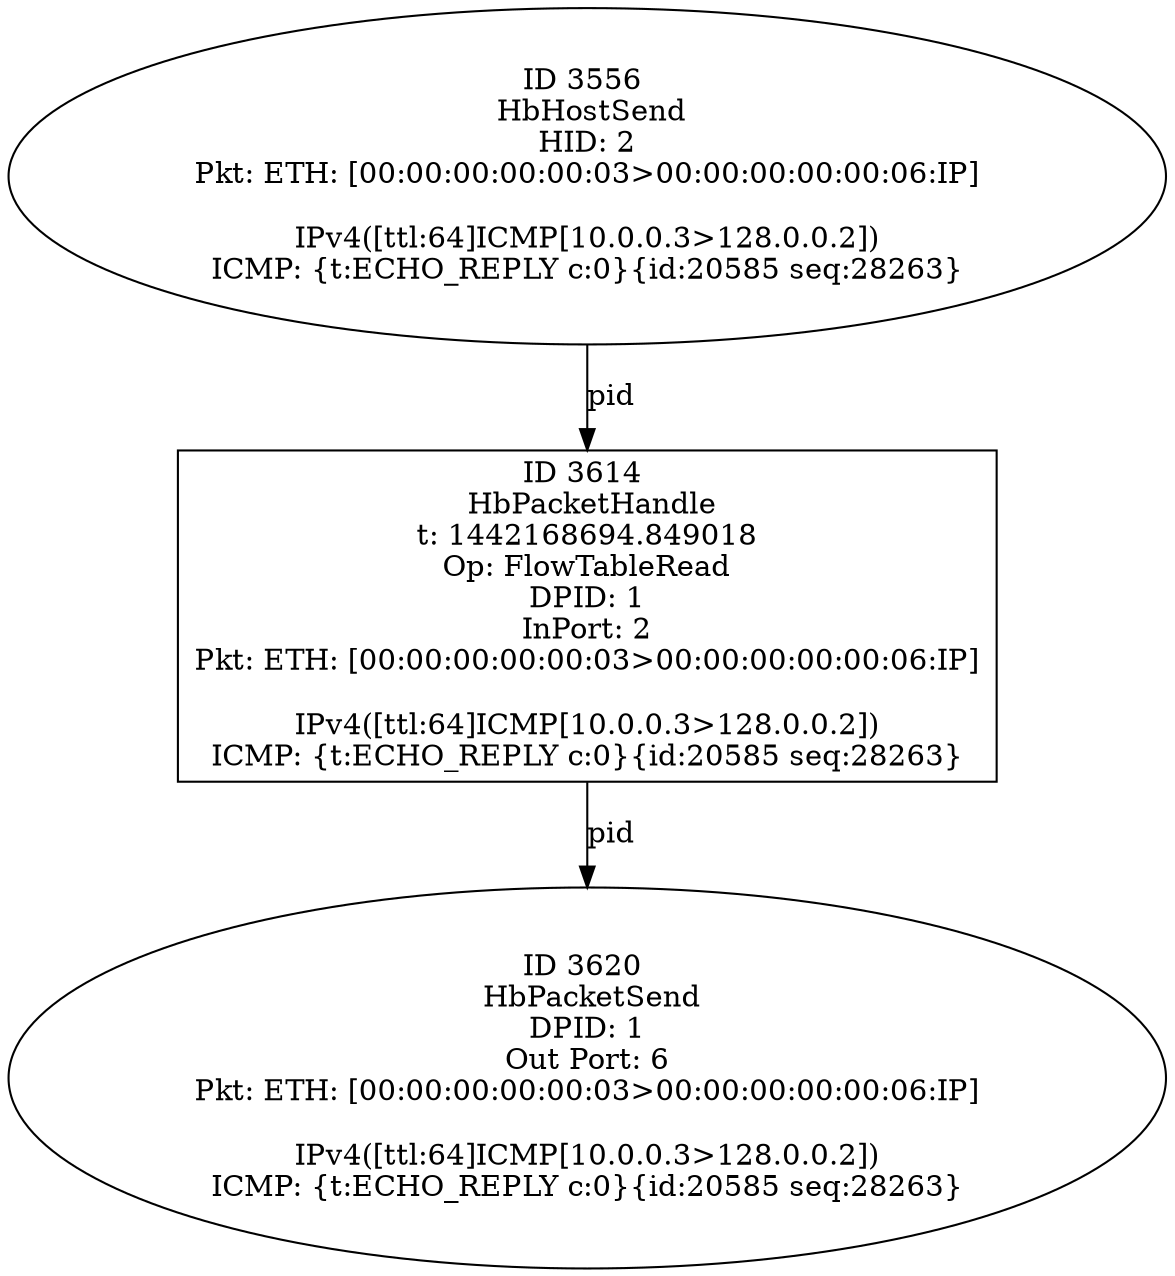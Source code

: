 strict digraph G {
3620 [shape=oval, event=<hb_events.HbPacketSend object at 0x1078f8cd0>, label="ID 3620 
 HbPacketSend
DPID: 1
Out Port: 6
Pkt: ETH: [00:00:00:00:00:03>00:00:00:00:00:06:IP]

IPv4([ttl:64]ICMP[10.0.0.3>128.0.0.2])
ICMP: {t:ECHO_REPLY c:0}{id:20585 seq:28263}"];
3556 [shape=oval, event=<hb_events.HbHostSend object at 0x1078d0c90>, label="ID 3556 
 HbHostSend
HID: 2
Pkt: ETH: [00:00:00:00:00:03>00:00:00:00:00:06:IP]

IPv4([ttl:64]ICMP[10.0.0.3>128.0.0.2])
ICMP: {t:ECHO_REPLY c:0}{id:20585 seq:28263}"];
3614 [shape=box, event=<hb_events.HbPacketHandle object at 0x107913090>, label="ID 3614 
 HbPacketHandle
t: 1442168694.849018
Op: FlowTableRead
DPID: 1
InPort: 2
Pkt: ETH: [00:00:00:00:00:03>00:00:00:00:00:06:IP]

IPv4([ttl:64]ICMP[10.0.0.3>128.0.0.2])
ICMP: {t:ECHO_REPLY c:0}{id:20585 seq:28263}"];
3556 -> 3614  [rel=pid, label=pid];
3614 -> 3620  [rel=pid, label=pid];
}
